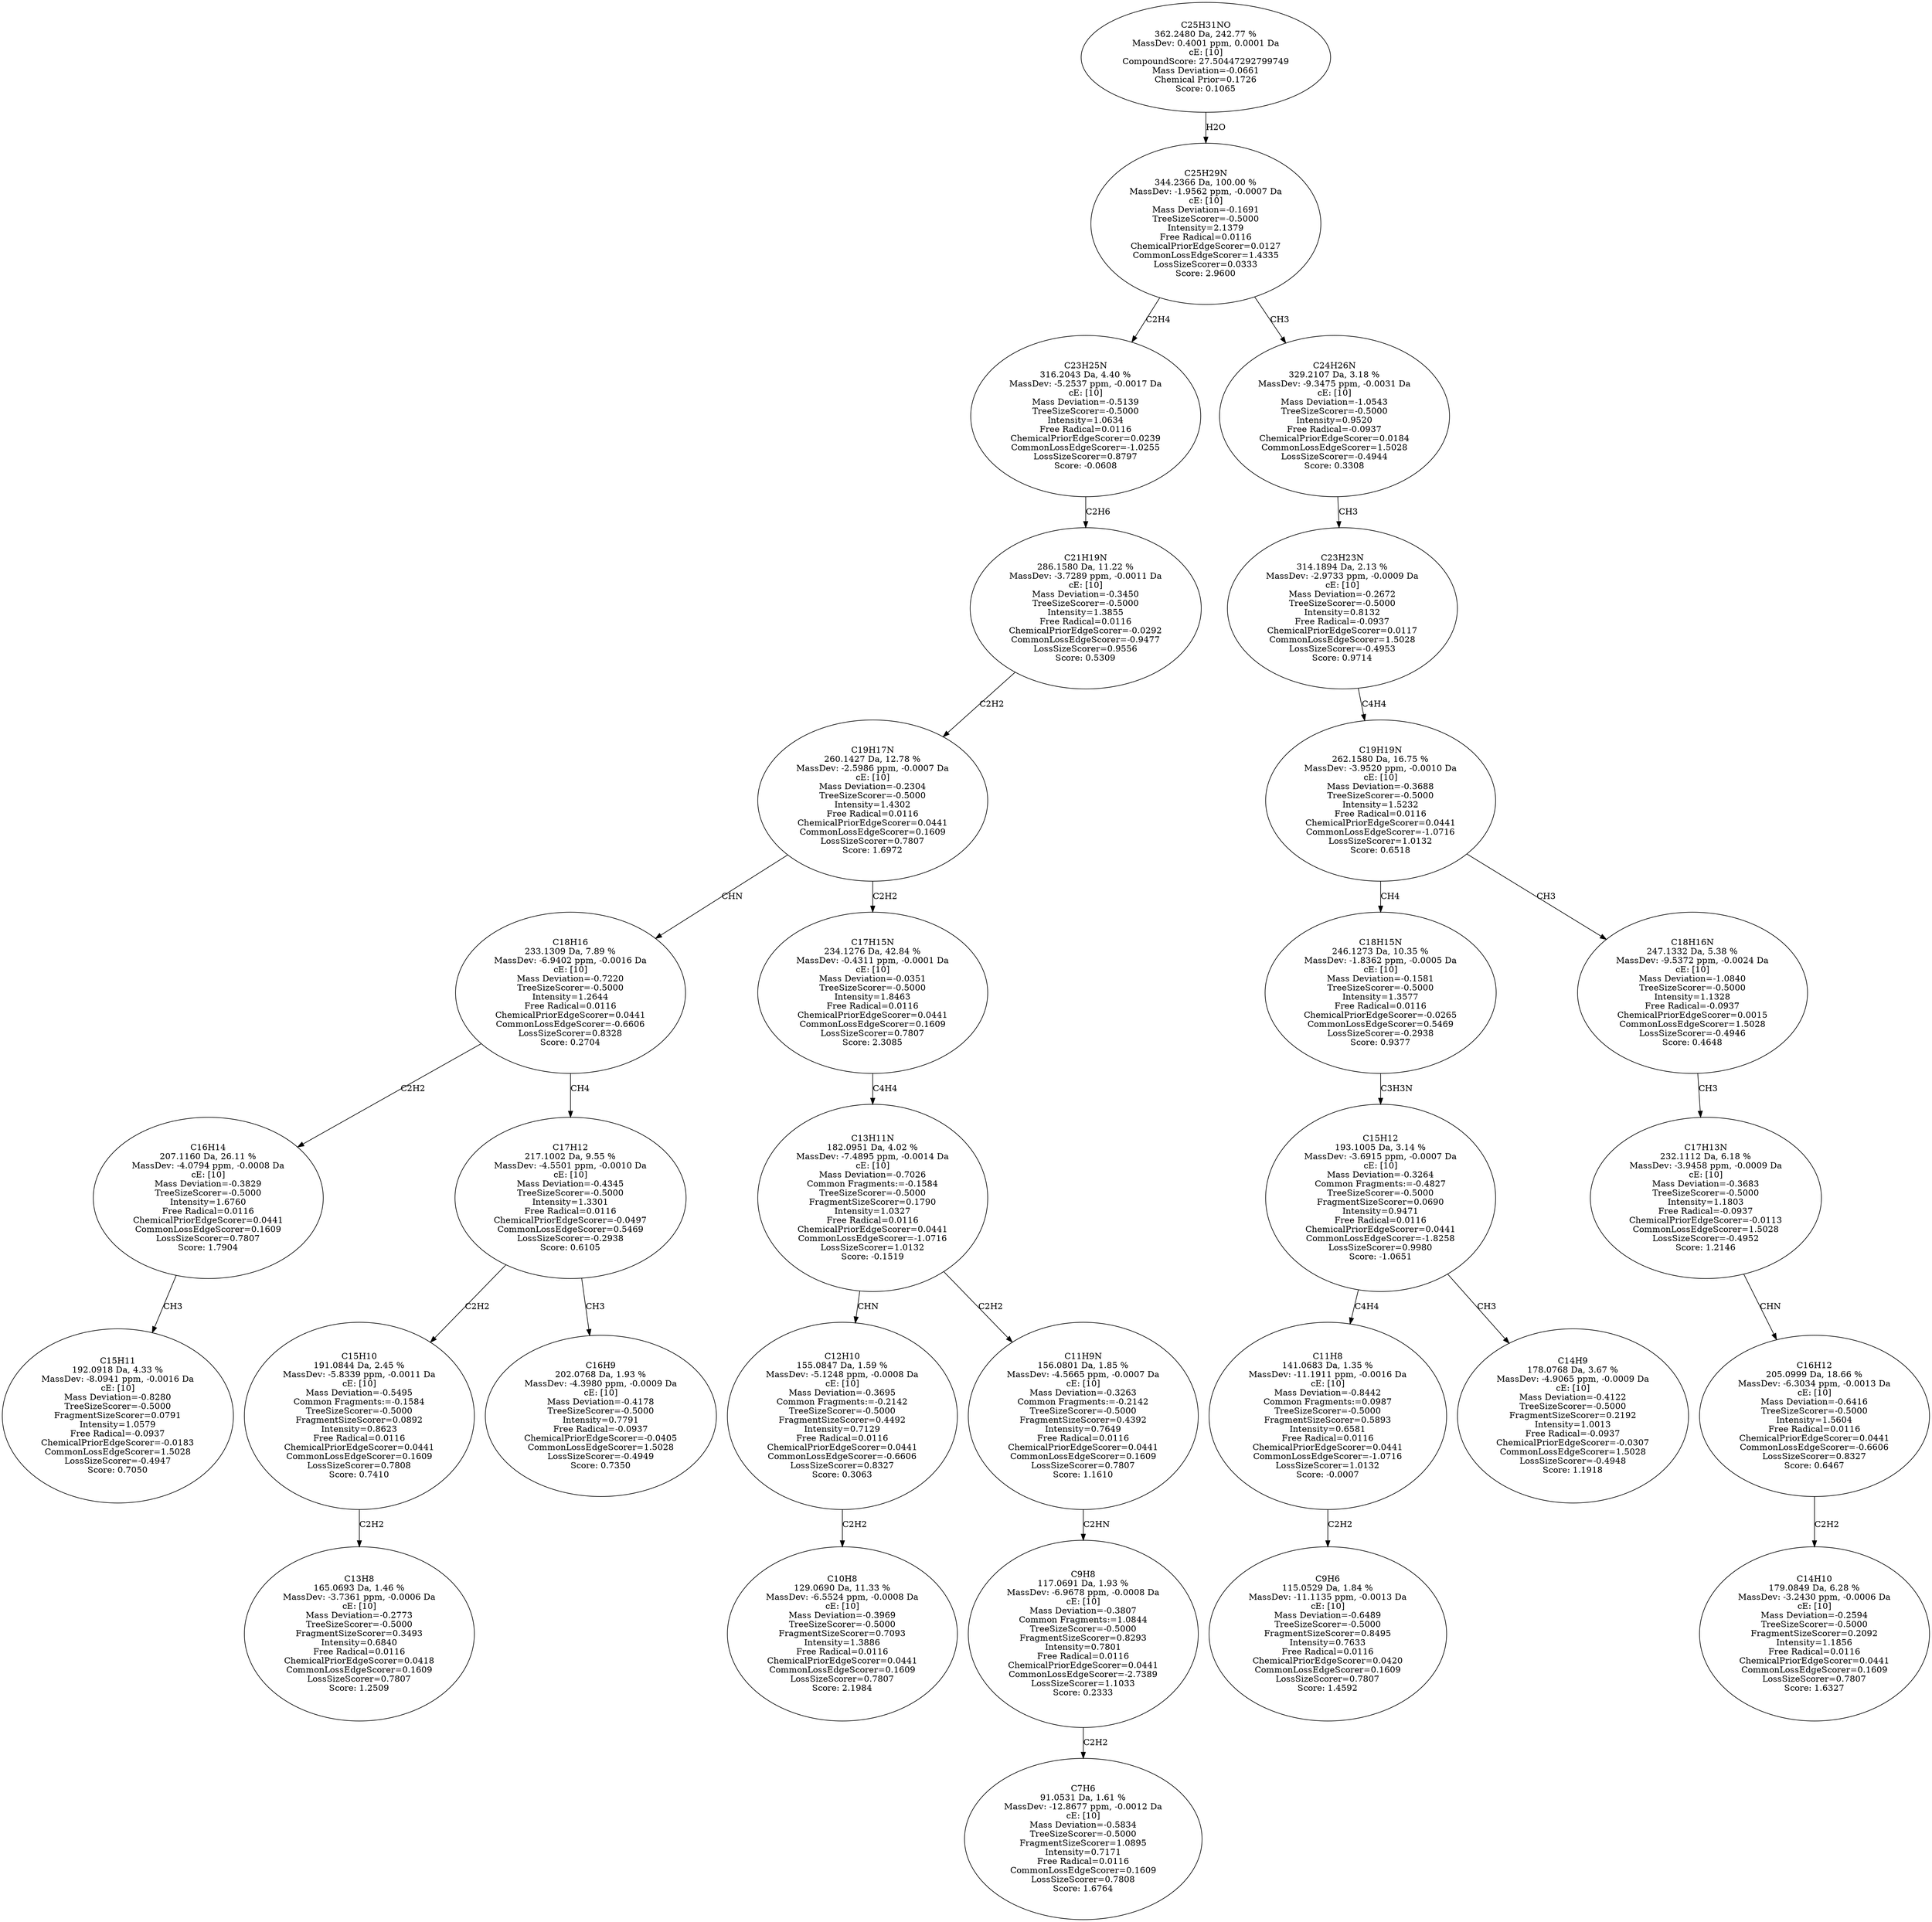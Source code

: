 strict digraph {
v1 [label="C15H11\n192.0918 Da, 4.33 %\nMassDev: -8.0941 ppm, -0.0016 Da\ncE: [10]\nMass Deviation=-0.8280\nTreeSizeScorer=-0.5000\nFragmentSizeScorer=0.0791\nIntensity=1.0579\nFree Radical=-0.0937\nChemicalPriorEdgeScorer=-0.0183\nCommonLossEdgeScorer=1.5028\nLossSizeScorer=-0.4947\nScore: 0.7050"];
v2 [label="C16H14\n207.1160 Da, 26.11 %\nMassDev: -4.0794 ppm, -0.0008 Da\ncE: [10]\nMass Deviation=-0.3829\nTreeSizeScorer=-0.5000\nIntensity=1.6760\nFree Radical=0.0116\nChemicalPriorEdgeScorer=0.0441\nCommonLossEdgeScorer=0.1609\nLossSizeScorer=0.7807\nScore: 1.7904"];
v3 [label="C13H8\n165.0693 Da, 1.46 %\nMassDev: -3.7361 ppm, -0.0006 Da\ncE: [10]\nMass Deviation=-0.2773\nTreeSizeScorer=-0.5000\nFragmentSizeScorer=0.3493\nIntensity=0.6840\nFree Radical=0.0116\nChemicalPriorEdgeScorer=0.0418\nCommonLossEdgeScorer=0.1609\nLossSizeScorer=0.7807\nScore: 1.2509"];
v4 [label="C15H10\n191.0844 Da, 2.45 %\nMassDev: -5.8339 ppm, -0.0011 Da\ncE: [10]\nMass Deviation=-0.5495\nCommon Fragments:=-0.1584\nTreeSizeScorer=-0.5000\nFragmentSizeScorer=0.0892\nIntensity=0.8623\nFree Radical=0.0116\nChemicalPriorEdgeScorer=0.0441\nCommonLossEdgeScorer=0.1609\nLossSizeScorer=0.7808\nScore: 0.7410"];
v5 [label="C16H9\n202.0768 Da, 1.93 %\nMassDev: -4.3980 ppm, -0.0009 Da\ncE: [10]\nMass Deviation=-0.4178\nTreeSizeScorer=-0.5000\nIntensity=0.7791\nFree Radical=-0.0937\nChemicalPriorEdgeScorer=-0.0405\nCommonLossEdgeScorer=1.5028\nLossSizeScorer=-0.4949\nScore: 0.7350"];
v6 [label="C17H12\n217.1002 Da, 9.55 %\nMassDev: -4.5501 ppm, -0.0010 Da\ncE: [10]\nMass Deviation=-0.4345\nTreeSizeScorer=-0.5000\nIntensity=1.3301\nFree Radical=0.0116\nChemicalPriorEdgeScorer=-0.0497\nCommonLossEdgeScorer=0.5469\nLossSizeScorer=-0.2938\nScore: 0.6105"];
v7 [label="C18H16\n233.1309 Da, 7.89 %\nMassDev: -6.9402 ppm, -0.0016 Da\ncE: [10]\nMass Deviation=-0.7220\nTreeSizeScorer=-0.5000\nIntensity=1.2644\nFree Radical=0.0116\nChemicalPriorEdgeScorer=0.0441\nCommonLossEdgeScorer=-0.6606\nLossSizeScorer=0.8328\nScore: 0.2704"];
v8 [label="C10H8\n129.0690 Da, 11.33 %\nMassDev: -6.5524 ppm, -0.0008 Da\ncE: [10]\nMass Deviation=-0.3969\nTreeSizeScorer=-0.5000\nFragmentSizeScorer=0.7093\nIntensity=1.3886\nFree Radical=0.0116\nChemicalPriorEdgeScorer=0.0441\nCommonLossEdgeScorer=0.1609\nLossSizeScorer=0.7807\nScore: 2.1984"];
v9 [label="C12H10\n155.0847 Da, 1.59 %\nMassDev: -5.1248 ppm, -0.0008 Da\ncE: [10]\nMass Deviation=-0.3695\nCommon Fragments:=-0.2142\nTreeSizeScorer=-0.5000\nFragmentSizeScorer=0.4492\nIntensity=0.7129\nFree Radical=0.0116\nChemicalPriorEdgeScorer=0.0441\nCommonLossEdgeScorer=-0.6606\nLossSizeScorer=0.8327\nScore: 0.3063"];
v10 [label="C7H6\n91.0531 Da, 1.61 %\nMassDev: -12.8677 ppm, -0.0012 Da\ncE: [10]\nMass Deviation=-0.5834\nTreeSizeScorer=-0.5000\nFragmentSizeScorer=1.0895\nIntensity=0.7171\nFree Radical=0.0116\nCommonLossEdgeScorer=0.1609\nLossSizeScorer=0.7808\nScore: 1.6764"];
v11 [label="C9H8\n117.0691 Da, 1.93 %\nMassDev: -6.9678 ppm, -0.0008 Da\ncE: [10]\nMass Deviation=-0.3807\nCommon Fragments:=1.0844\nTreeSizeScorer=-0.5000\nFragmentSizeScorer=0.8293\nIntensity=0.7801\nFree Radical=0.0116\nChemicalPriorEdgeScorer=0.0441\nCommonLossEdgeScorer=-2.7389\nLossSizeScorer=1.1033\nScore: 0.2333"];
v12 [label="C11H9N\n156.0801 Da, 1.85 %\nMassDev: -4.5665 ppm, -0.0007 Da\ncE: [10]\nMass Deviation=-0.3263\nCommon Fragments:=-0.2142\nTreeSizeScorer=-0.5000\nFragmentSizeScorer=0.4392\nIntensity=0.7649\nFree Radical=0.0116\nChemicalPriorEdgeScorer=0.0441\nCommonLossEdgeScorer=0.1609\nLossSizeScorer=0.7807\nScore: 1.1610"];
v13 [label="C13H11N\n182.0951 Da, 4.02 %\nMassDev: -7.4895 ppm, -0.0014 Da\ncE: [10]\nMass Deviation=-0.7026\nCommon Fragments:=-0.1584\nTreeSizeScorer=-0.5000\nFragmentSizeScorer=0.1790\nIntensity=1.0327\nFree Radical=0.0116\nChemicalPriorEdgeScorer=0.0441\nCommonLossEdgeScorer=-1.0716\nLossSizeScorer=1.0132\nScore: -0.1519"];
v14 [label="C17H15N\n234.1276 Da, 42.84 %\nMassDev: -0.4311 ppm, -0.0001 Da\ncE: [10]\nMass Deviation=-0.0351\nTreeSizeScorer=-0.5000\nIntensity=1.8463\nFree Radical=0.0116\nChemicalPriorEdgeScorer=0.0441\nCommonLossEdgeScorer=0.1609\nLossSizeScorer=0.7807\nScore: 2.3085"];
v15 [label="C19H17N\n260.1427 Da, 12.78 %\nMassDev: -2.5986 ppm, -0.0007 Da\ncE: [10]\nMass Deviation=-0.2304\nTreeSizeScorer=-0.5000\nIntensity=1.4302\nFree Radical=0.0116\nChemicalPriorEdgeScorer=0.0441\nCommonLossEdgeScorer=0.1609\nLossSizeScorer=0.7807\nScore: 1.6972"];
v16 [label="C21H19N\n286.1580 Da, 11.22 %\nMassDev: -3.7289 ppm, -0.0011 Da\ncE: [10]\nMass Deviation=-0.3450\nTreeSizeScorer=-0.5000\nIntensity=1.3855\nFree Radical=0.0116\nChemicalPriorEdgeScorer=-0.0292\nCommonLossEdgeScorer=-0.9477\nLossSizeScorer=0.9556\nScore: 0.5309"];
v17 [label="C23H25N\n316.2043 Da, 4.40 %\nMassDev: -5.2537 ppm, -0.0017 Da\ncE: [10]\nMass Deviation=-0.5139\nTreeSizeScorer=-0.5000\nIntensity=1.0634\nFree Radical=0.0116\nChemicalPriorEdgeScorer=0.0239\nCommonLossEdgeScorer=-1.0255\nLossSizeScorer=0.8797\nScore: -0.0608"];
v18 [label="C9H6\n115.0529 Da, 1.84 %\nMassDev: -11.1135 ppm, -0.0013 Da\ncE: [10]\nMass Deviation=-0.6489\nTreeSizeScorer=-0.5000\nFragmentSizeScorer=0.8495\nIntensity=0.7633\nFree Radical=0.0116\nChemicalPriorEdgeScorer=0.0420\nCommonLossEdgeScorer=0.1609\nLossSizeScorer=0.7807\nScore: 1.4592"];
v19 [label="C11H8\n141.0683 Da, 1.35 %\nMassDev: -11.1911 ppm, -0.0016 Da\ncE: [10]\nMass Deviation=-0.8442\nCommon Fragments:=0.0987\nTreeSizeScorer=-0.5000\nFragmentSizeScorer=0.5893\nIntensity=0.6581\nFree Radical=0.0116\nChemicalPriorEdgeScorer=0.0441\nCommonLossEdgeScorer=-1.0716\nLossSizeScorer=1.0132\nScore: -0.0007"];
v20 [label="C14H9\n178.0768 Da, 3.67 %\nMassDev: -4.9065 ppm, -0.0009 Da\ncE: [10]\nMass Deviation=-0.4122\nTreeSizeScorer=-0.5000\nFragmentSizeScorer=0.2192\nIntensity=1.0013\nFree Radical=-0.0937\nChemicalPriorEdgeScorer=-0.0307\nCommonLossEdgeScorer=1.5028\nLossSizeScorer=-0.4948\nScore: 1.1918"];
v21 [label="C15H12\n193.1005 Da, 3.14 %\nMassDev: -3.6915 ppm, -0.0007 Da\ncE: [10]\nMass Deviation=-0.3264\nCommon Fragments:=-0.4827\nTreeSizeScorer=-0.5000\nFragmentSizeScorer=0.0690\nIntensity=0.9471\nFree Radical=0.0116\nChemicalPriorEdgeScorer=0.0441\nCommonLossEdgeScorer=-1.8258\nLossSizeScorer=0.9980\nScore: -1.0651"];
v22 [label="C18H15N\n246.1273 Da, 10.35 %\nMassDev: -1.8362 ppm, -0.0005 Da\ncE: [10]\nMass Deviation=-0.1581\nTreeSizeScorer=-0.5000\nIntensity=1.3577\nFree Radical=0.0116\nChemicalPriorEdgeScorer=-0.0265\nCommonLossEdgeScorer=0.5469\nLossSizeScorer=-0.2938\nScore: 0.9377"];
v23 [label="C14H10\n179.0849 Da, 6.28 %\nMassDev: -3.2430 ppm, -0.0006 Da\ncE: [10]\nMass Deviation=-0.2594\nTreeSizeScorer=-0.5000\nFragmentSizeScorer=0.2092\nIntensity=1.1856\nFree Radical=0.0116\nChemicalPriorEdgeScorer=0.0441\nCommonLossEdgeScorer=0.1609\nLossSizeScorer=0.7807\nScore: 1.6327"];
v24 [label="C16H12\n205.0999 Da, 18.66 %\nMassDev: -6.3034 ppm, -0.0013 Da\ncE: [10]\nMass Deviation=-0.6416\nTreeSizeScorer=-0.5000\nIntensity=1.5604\nFree Radical=0.0116\nChemicalPriorEdgeScorer=0.0441\nCommonLossEdgeScorer=-0.6606\nLossSizeScorer=0.8327\nScore: 0.6467"];
v25 [label="C17H13N\n232.1112 Da, 6.18 %\nMassDev: -3.9458 ppm, -0.0009 Da\ncE: [10]\nMass Deviation=-0.3683\nTreeSizeScorer=-0.5000\nIntensity=1.1803\nFree Radical=-0.0937\nChemicalPriorEdgeScorer=-0.0113\nCommonLossEdgeScorer=1.5028\nLossSizeScorer=-0.4952\nScore: 1.2146"];
v26 [label="C18H16N\n247.1332 Da, 5.38 %\nMassDev: -9.5372 ppm, -0.0024 Da\ncE: [10]\nMass Deviation=-1.0840\nTreeSizeScorer=-0.5000\nIntensity=1.1328\nFree Radical=-0.0937\nChemicalPriorEdgeScorer=0.0015\nCommonLossEdgeScorer=1.5028\nLossSizeScorer=-0.4946\nScore: 0.4648"];
v27 [label="C19H19N\n262.1580 Da, 16.75 %\nMassDev: -3.9520 ppm, -0.0010 Da\ncE: [10]\nMass Deviation=-0.3688\nTreeSizeScorer=-0.5000\nIntensity=1.5232\nFree Radical=0.0116\nChemicalPriorEdgeScorer=0.0441\nCommonLossEdgeScorer=-1.0716\nLossSizeScorer=1.0132\nScore: 0.6518"];
v28 [label="C23H23N\n314.1894 Da, 2.13 %\nMassDev: -2.9733 ppm, -0.0009 Da\ncE: [10]\nMass Deviation=-0.2672\nTreeSizeScorer=-0.5000\nIntensity=0.8132\nFree Radical=-0.0937\nChemicalPriorEdgeScorer=0.0117\nCommonLossEdgeScorer=1.5028\nLossSizeScorer=-0.4953\nScore: 0.9714"];
v29 [label="C24H26N\n329.2107 Da, 3.18 %\nMassDev: -9.3475 ppm, -0.0031 Da\ncE: [10]\nMass Deviation=-1.0543\nTreeSizeScorer=-0.5000\nIntensity=0.9520\nFree Radical=-0.0937\nChemicalPriorEdgeScorer=0.0184\nCommonLossEdgeScorer=1.5028\nLossSizeScorer=-0.4944\nScore: 0.3308"];
v30 [label="C25H29N\n344.2366 Da, 100.00 %\nMassDev: -1.9562 ppm, -0.0007 Da\ncE: [10]\nMass Deviation=-0.1691\nTreeSizeScorer=-0.5000\nIntensity=2.1379\nFree Radical=0.0116\nChemicalPriorEdgeScorer=0.0127\nCommonLossEdgeScorer=1.4335\nLossSizeScorer=0.0333\nScore: 2.9600"];
v31 [label="C25H31NO\n362.2480 Da, 242.77 %\nMassDev: 0.4001 ppm, 0.0001 Da\ncE: [10]\nCompoundScore: 27.50447292799749\nMass Deviation=-0.0661\nChemical Prior=0.1726\nScore: 0.1065"];
v2 -> v1 [label="CH3"];
v7 -> v2 [label="C2H2"];
v4 -> v3 [label="C2H2"];
v6 -> v4 [label="C2H2"];
v6 -> v5 [label="CH3"];
v7 -> v6 [label="CH4"];
v15 -> v7 [label="CHN"];
v9 -> v8 [label="C2H2"];
v13 -> v9 [label="CHN"];
v11 -> v10 [label="C2H2"];
v12 -> v11 [label="C2HN"];
v13 -> v12 [label="C2H2"];
v14 -> v13 [label="C4H4"];
v15 -> v14 [label="C2H2"];
v16 -> v15 [label="C2H2"];
v17 -> v16 [label="C2H6"];
v30 -> v17 [label="C2H4"];
v19 -> v18 [label="C2H2"];
v21 -> v19 [label="C4H4"];
v21 -> v20 [label="CH3"];
v22 -> v21 [label="C3H3N"];
v27 -> v22 [label="CH4"];
v24 -> v23 [label="C2H2"];
v25 -> v24 [label="CHN"];
v26 -> v25 [label="CH3"];
v27 -> v26 [label="CH3"];
v28 -> v27 [label="C4H4"];
v29 -> v28 [label="CH3"];
v30 -> v29 [label="CH3"];
v31 -> v30 [label="H2O"];
}